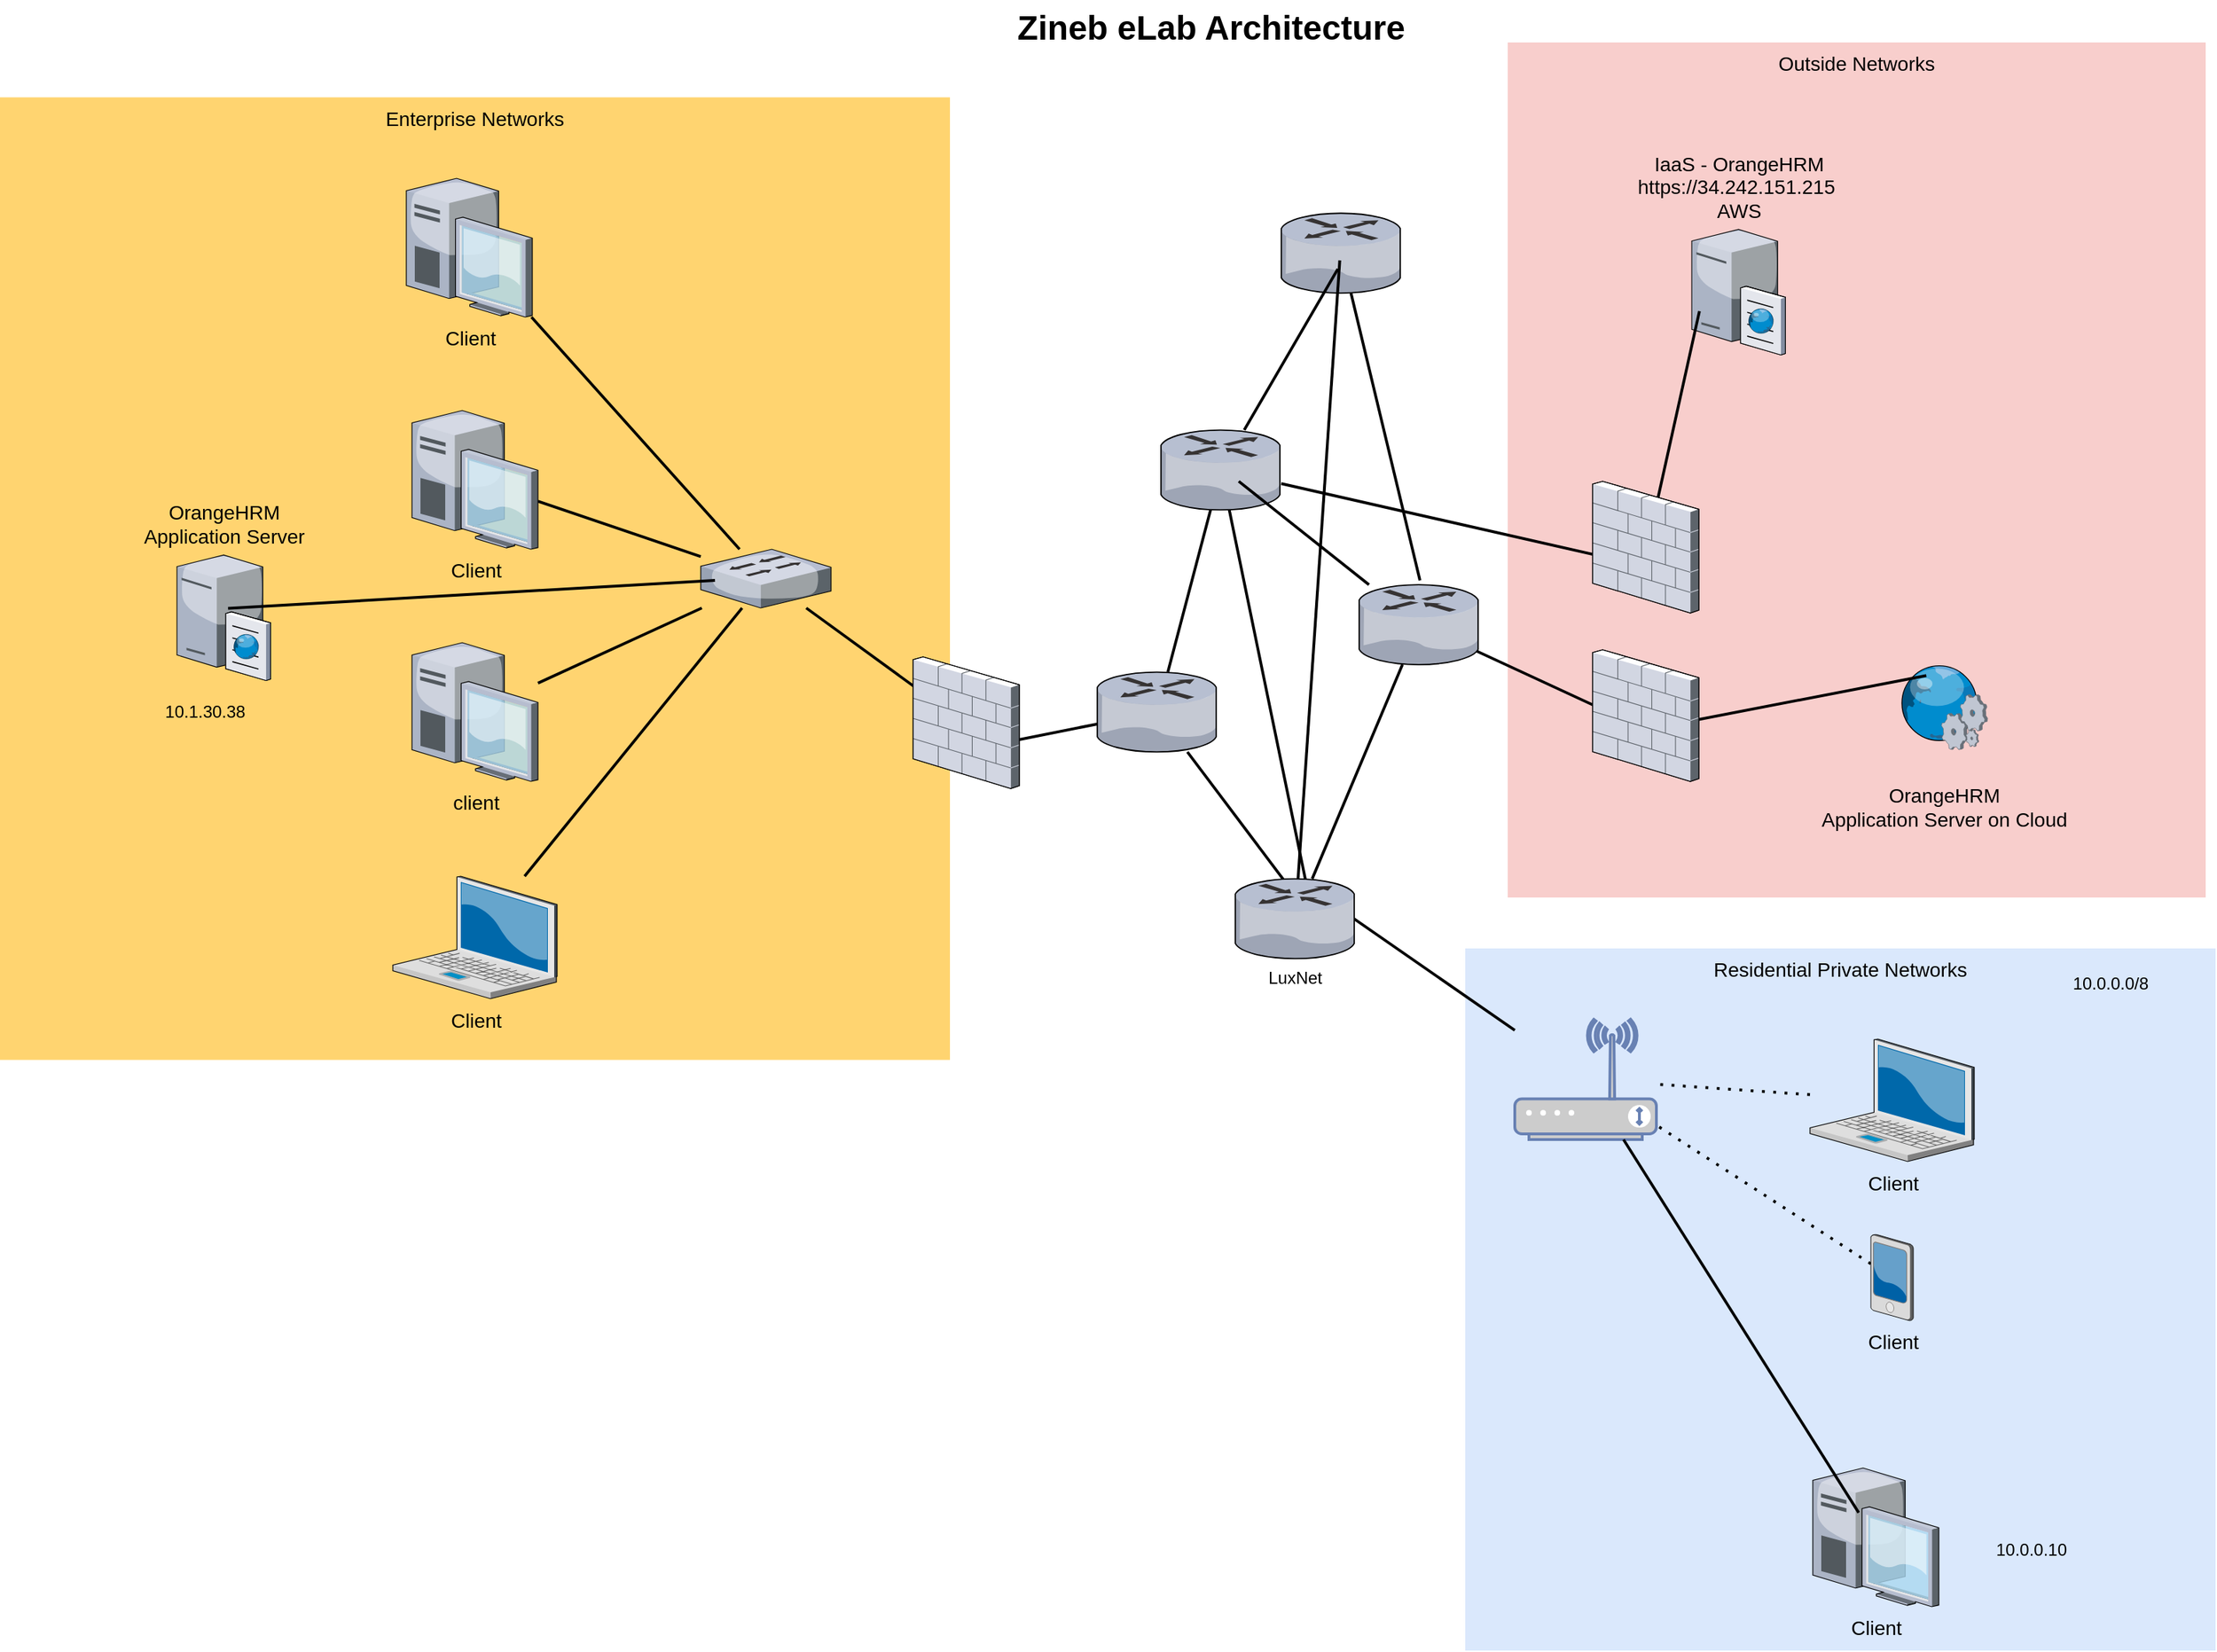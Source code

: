 <mxfile version="27.0.6" pages="2">
  <diagram name="Page-1" id="e3a06f82-3646-2815-327d-82caf3d4e204">
    <mxGraphModel dx="1426" dy="785" grid="1" gridSize="10" guides="1" tooltips="1" connect="1" arrows="1" fold="1" page="1" pageScale="1.5" pageWidth="1169" pageHeight="826" background="none" math="0" shadow="0">
      <root>
        <mxCell id="0" style=";html=1;" />
        <mxCell id="1" style=";html=1;" parent="0" />
        <mxCell id="6a7d8f32e03d9370-61" value="Outside Networks" style="whiteSpace=wrap;html=1;fillColor=#f8cecc;fontSize=14;strokeColor=none;verticalAlign=top;" parent="1" vertex="1">
          <mxGeometry x="1140" y="60" width="493" height="604" as="geometry" />
        </mxCell>
        <mxCell id="1c8GS376BosE7XwJWquw-27" style="edgeStyle=none;rounded=0;html=1;startSize=10;endSize=10;jettySize=auto;orthogonalLoop=1;fontSize=14;endArrow=none;endFill=0;strokeWidth=2;entryX=0.34;entryY=0.545;entryDx=0;entryDy=0;entryPerimeter=0;exitX=0.447;exitY=0.461;exitDx=0;exitDy=0;exitPerimeter=0;" parent="1" source="8HBRmW3oeEry_8KMEBdA-4" target="1c8GS376BosE7XwJWquw-24" edge="1">
          <mxGeometry relative="1" as="geometry">
            <mxPoint x="1000" y="459.5" as="sourcePoint" />
            <mxPoint x="1204" y="448.5" as="targetPoint" />
          </mxGeometry>
        </mxCell>
        <mxCell id="1c8GS376BosE7XwJWquw-16" value="Residential Private Networks" style="whiteSpace=wrap;html=1;fillColor=#dae8fc;fontSize=14;strokeColor=none;verticalAlign=top;" parent="1" vertex="1">
          <mxGeometry x="1110" y="700" width="530" height="496" as="geometry" />
        </mxCell>
        <mxCell id="6a7d8f32e03d9370-57" value="Enterprise Networks" style="whiteSpace=wrap;html=1;fillColor=#FFD470;gradientColor=none;fontSize=14;strokeColor=none;verticalAlign=top;" parent="1" vertex="1">
          <mxGeometry x="75" y="98.75" width="671" height="680" as="geometry" />
        </mxCell>
        <mxCell id="6a7d8f32e03d9370-35" style="edgeStyle=none;rounded=0;html=1;startSize=10;endSize=10;jettySize=auto;orthogonalLoop=1;fontSize=14;endArrow=none;endFill=0;strokeWidth=2;" parent="1" source="6a7d8f32e03d9370-2" target="1c8GS376BosE7XwJWquw-5" edge="1">
          <mxGeometry relative="1" as="geometry">
            <mxPoint x="637" y="693.32" as="targetPoint" />
          </mxGeometry>
        </mxCell>
        <mxCell id="6a7d8f32e03d9370-2" value="Client" style="verticalLabelPosition=bottom;aspect=fixed;html=1;verticalAlign=top;strokeColor=none;shape=mxgraph.citrix.laptop_2;fillColor=#66B2FF;gradientColor=#0066CC;fontSize=14;" parent="1" vertex="1">
          <mxGeometry x="352.5" y="649" width="116" height="86.5" as="geometry" />
        </mxCell>
        <mxCell id="6a7d8f32e03d9370-34" style="edgeStyle=none;rounded=0;html=1;startSize=10;endSize=10;jettySize=auto;orthogonalLoop=1;fontSize=14;endArrow=none;endFill=0;strokeWidth=2;" parent="1" source="6a7d8f32e03d9370-3" target="1c8GS376BosE7XwJWquw-5" edge="1">
          <mxGeometry relative="1" as="geometry">
            <mxPoint x="637" y="529.147" as="targetPoint" />
          </mxGeometry>
        </mxCell>
        <mxCell id="6a7d8f32e03d9370-3" value="client" style="verticalLabelPosition=bottom;aspect=fixed;html=1;verticalAlign=top;strokeColor=none;shape=mxgraph.citrix.desktop;fillColor=#66B2FF;gradientColor=#0066CC;fontSize=14;" parent="1" vertex="1">
          <mxGeometry x="366.0" y="484.0" width="89" height="98" as="geometry" />
        </mxCell>
        <mxCell id="6a7d8f32e03d9370-33" style="edgeStyle=none;rounded=0;html=1;startSize=10;endSize=10;jettySize=auto;orthogonalLoop=1;fontSize=14;endArrow=none;endFill=0;strokeWidth=2;" parent="1" source="6a7d8f32e03d9370-4" target="1c8GS376BosE7XwJWquw-5" edge="1">
          <mxGeometry relative="1" as="geometry">
            <mxPoint x="637" y="365.147" as="targetPoint" />
          </mxGeometry>
        </mxCell>
        <mxCell id="6a7d8f32e03d9370-4" value="Client" style="verticalLabelPosition=bottom;aspect=fixed;html=1;verticalAlign=top;strokeColor=none;shape=mxgraph.citrix.desktop;fillColor=#66B2FF;gradientColor=#0066CC;fontSize=14;" parent="1" vertex="1">
          <mxGeometry x="366.0" y="320.0" width="89" height="98" as="geometry" />
        </mxCell>
        <mxCell id="6a7d8f32e03d9370-32" style="edgeStyle=none;rounded=0;html=1;startSize=10;endSize=10;jettySize=auto;orthogonalLoop=1;fontSize=14;endArrow=none;endFill=0;strokeWidth=2;" parent="1" source="6a7d8f32e03d9370-5" target="1c8GS376BosE7XwJWquw-5" edge="1">
          <mxGeometry relative="1" as="geometry">
            <mxPoint x="637" y="201.137" as="targetPoint" />
          </mxGeometry>
        </mxCell>
        <mxCell id="6a7d8f32e03d9370-5" value="Client" style="verticalLabelPosition=bottom;aspect=fixed;html=1;verticalAlign=top;strokeColor=none;shape=mxgraph.citrix.desktop;fillColor=#66B2FF;gradientColor=#0066CC;fontSize=14;" parent="1" vertex="1">
          <mxGeometry x="362.0" y="156.0" width="89" height="98" as="geometry" />
        </mxCell>
        <mxCell id="6a7d8f32e03d9370-52" style="edgeStyle=none;rounded=0;html=1;startSize=10;endSize=10;jettySize=auto;orthogonalLoop=1;fontSize=14;endArrow=none;endFill=0;strokeWidth=2;entryX=0.654;entryY=0.674;entryDx=0;entryDy=0;entryPerimeter=0;" parent="1" source="6a7d8f32e03d9370-13" target="1c8GS376BosE7XwJWquw-23" edge="1">
          <mxGeometry relative="1" as="geometry">
            <mxPoint x="1175.0" y="544.709" as="targetPoint" />
          </mxGeometry>
        </mxCell>
        <mxCell id="6a7d8f32e03d9370-13" value="" style="verticalLabelPosition=bottom;aspect=fixed;html=1;verticalAlign=top;strokeColor=none;shape=mxgraph.citrix.router;fillColor=#66B2FF;gradientColor=#0066CC;fontSize=14;" parent="1" vertex="1">
          <mxGeometry x="895" y="333.8" width="85" height="56.41" as="geometry" />
        </mxCell>
        <mxCell id="6a7d8f32e03d9370-46" style="edgeStyle=none;rounded=0;html=1;startSize=10;endSize=10;jettySize=auto;orthogonalLoop=1;fontSize=14;endArrow=none;endFill=0;strokeWidth=2;exitX=0.748;exitY=0.669;exitDx=0;exitDy=0;exitPerimeter=0;" parent="1" source="1c8GS376BosE7XwJWquw-4" target="1c8GS376BosE7XwJWquw-25" edge="1">
          <mxGeometry relative="1" as="geometry">
            <mxPoint x="834" y="544.241" as="sourcePoint" />
          </mxGeometry>
        </mxCell>
        <mxCell id="6a7d8f32e03d9370-49" style="edgeStyle=none;rounded=0;html=1;startSize=10;endSize=10;jettySize=auto;orthogonalLoop=1;fontSize=14;endArrow=none;endFill=0;strokeWidth=2;entryX=0.736;entryY=0.238;entryDx=0;entryDy=0;entryPerimeter=0;" parent="1" source="1c8GS376BosE7XwJWquw-20" target="1c8GS376BosE7XwJWquw-28" edge="1">
          <mxGeometry relative="1" as="geometry" />
        </mxCell>
        <mxCell id="6a7d8f32e03d9370-30" value="&lt;br&gt;OrangeHRM&lt;br&gt;Application Server on Cloud" style="verticalLabelPosition=bottom;aspect=fixed;html=1;verticalAlign=top;strokeColor=none;shape=mxgraph.citrix.web_service;fillColor=#66B2FF;gradientColor=#0066CC;fontSize=14;" parent="1" vertex="1">
          <mxGeometry x="1416" y="499.5" width="63" height="60" as="geometry" />
        </mxCell>
        <mxCell id="6a7d8f32e03d9370-62" value="Zineb eLab Architecture" style="text;strokeColor=none;fillColor=none;html=1;fontSize=24;fontStyle=1;verticalAlign=middle;align=center;" parent="1" vertex="1">
          <mxGeometry x="499" y="30" width="861" height="40" as="geometry" />
        </mxCell>
        <mxCell id="1c8GS376BosE7XwJWquw-1" value="IaaS - OrangeHRM&lt;br&gt;https://34.242.151.215&amp;nbsp;&lt;br&gt;AWS" style="verticalLabelPosition=top;aspect=fixed;html=1;verticalAlign=bottom;strokeColor=none;shape=mxgraph.citrix.cache_server;fillColor=#66B2FF;gradientColor=#0066CC;fontSize=14;labelPosition=center;align=center;" parent="1" vertex="1">
          <mxGeometry x="1270" y="190" width="66" height="90.63" as="geometry" />
        </mxCell>
        <mxCell id="1c8GS376BosE7XwJWquw-5" value="" style="verticalLabelPosition=bottom;sketch=0;aspect=fixed;html=1;verticalAlign=top;strokeColor=none;align=center;outlineConnect=0;shape=mxgraph.citrix.switch;" parent="1" vertex="1">
          <mxGeometry x="570" y="418" width="92" height="41.5" as="geometry" />
        </mxCell>
        <mxCell id="1c8GS376BosE7XwJWquw-6" style="edgeStyle=none;rounded=0;html=1;startSize=10;endSize=10;jettySize=auto;orthogonalLoop=1;fontSize=14;endArrow=none;endFill=0;strokeWidth=2;entryX=0.591;entryY=0.567;entryDx=0;entryDy=0;entryPerimeter=0;" parent="1" source="1c8GS376BosE7XwJWquw-5" target="1c8GS376BosE7XwJWquw-4" edge="1">
          <mxGeometry relative="1" as="geometry">
            <mxPoint x="456" y="659" as="sourcePoint" />
            <mxPoint x="609" y="470" as="targetPoint" />
          </mxGeometry>
        </mxCell>
        <mxCell id="1c8GS376BosE7XwJWquw-4" value="" style="verticalLabelPosition=bottom;aspect=fixed;html=1;verticalAlign=top;strokeColor=none;shape=mxgraph.citrix.firewall;fillColor=#66B2FF;gradientColor=#0066CC;fontSize=14;" parent="1" vertex="1">
          <mxGeometry x="720" y="494" width="75" height="93" as="geometry" />
        </mxCell>
        <mxCell id="1c8GS376BosE7XwJWquw-9" style="edgeStyle=none;rounded=0;html=1;startSize=10;endSize=10;jettySize=auto;orthogonalLoop=1;fontSize=14;endArrow=none;endFill=0;strokeWidth=2;exitX=0.482;exitY=0.61;exitDx=0;exitDy=0;exitPerimeter=0;entryX=0.082;entryY=0.66;entryDx=0;entryDy=0;entryPerimeter=0;" parent="1" source="1c8GS376BosE7XwJWquw-23" target="1c8GS376BosE7XwJWquw-1" edge="1">
          <mxGeometry relative="1" as="geometry">
            <mxPoint x="1216" y="328" as="sourcePoint" />
            <mxPoint x="1336" y="182" as="targetPoint" />
          </mxGeometry>
        </mxCell>
        <mxCell id="1c8GS376BosE7XwJWquw-12" style="edgeStyle=none;rounded=0;html=1;startSize=10;endSize=10;jettySize=auto;orthogonalLoop=1;fontSize=14;endArrow=none;endFill=0;strokeWidth=2;exitX=0.733;exitY=0.571;exitDx=0;exitDy=0;exitPerimeter=0;entryX=0.312;entryY=0.129;entryDx=0;entryDy=0;entryPerimeter=0;" parent="1" source="1c8GS376BosE7XwJWquw-24" target="6a7d8f32e03d9370-30" edge="1">
          <mxGeometry relative="1" as="geometry">
            <mxPoint x="1227" y="329" as="sourcePoint" />
            <mxPoint x="1486" y="330" as="targetPoint" />
          </mxGeometry>
        </mxCell>
        <mxCell id="1c8GS376BosE7XwJWquw-13" value="" style="endArrow=none;dashed=1;html=1;dashPattern=1 3;strokeWidth=2;rounded=0;" parent="1" source="1c8GS376BosE7XwJWquw-18" target="1c8GS376BosE7XwJWquw-20" edge="1">
          <mxGeometry width="50" height="50" relative="1" as="geometry">
            <mxPoint x="1250" y="1020" as="sourcePoint" />
            <mxPoint x="1310" y="810" as="targetPoint" />
          </mxGeometry>
        </mxCell>
        <mxCell id="1c8GS376BosE7XwJWquw-17" value="Client" style="verticalLabelPosition=bottom;aspect=fixed;html=1;verticalAlign=top;strokeColor=none;shape=mxgraph.citrix.laptop_2;fillColor=#66B2FF;gradientColor=#0066CC;fontSize=14;" parent="1" vertex="1">
          <mxGeometry x="1353.5" y="764" width="116" height="86.5" as="geometry" />
        </mxCell>
        <mxCell id="1c8GS376BosE7XwJWquw-18" value="Client" style="verticalLabelPosition=bottom;aspect=fixed;html=1;verticalAlign=top;strokeColor=none;shape=mxgraph.citrix.pda;fillColor=#66B2FF;gradientColor=#0066CC;fontSize=14;" parent="1" vertex="1">
          <mxGeometry x="1396.5" y="902" width="30" height="61" as="geometry" />
        </mxCell>
        <mxCell id="1c8GS376BosE7XwJWquw-20" value="" style="fontColor=#0066CC;verticalAlign=top;verticalLabelPosition=bottom;labelPosition=center;align=center;html=1;outlineConnect=0;fillColor=#CCCCCC;strokeColor=#6881B3;gradientColor=none;gradientDirection=north;strokeWidth=2;shape=mxgraph.networks.wireless_modem;" parent="1" vertex="1">
          <mxGeometry x="1145" y="750" width="100" height="85" as="geometry" />
        </mxCell>
        <mxCell id="1c8GS376BosE7XwJWquw-21" value="Client" style="verticalLabelPosition=bottom;aspect=fixed;html=1;verticalAlign=top;strokeColor=none;shape=mxgraph.citrix.desktop;fillColor=#66B2FF;gradientColor=#0066CC;fontSize=14;" parent="1" vertex="1">
          <mxGeometry x="1355.5" y="1067" width="89" height="98" as="geometry" />
        </mxCell>
        <mxCell id="1c8GS376BosE7XwJWquw-23" value="" style="verticalLabelPosition=bottom;aspect=fixed;html=1;verticalAlign=top;strokeColor=none;shape=mxgraph.citrix.firewall;fillColor=#66B2FF;gradientColor=#0066CC;fontSize=14;" parent="1" vertex="1">
          <mxGeometry x="1200" y="370" width="75" height="93" as="geometry" />
        </mxCell>
        <mxCell id="1c8GS376BosE7XwJWquw-24" value="" style="verticalLabelPosition=bottom;aspect=fixed;html=1;verticalAlign=top;strokeColor=none;shape=mxgraph.citrix.firewall;fillColor=#66B2FF;gradientColor=#0066CC;fontSize=14;" parent="1" vertex="1">
          <mxGeometry x="1200" y="489" width="75" height="93" as="geometry" />
        </mxCell>
        <mxCell id="1c8GS376BosE7XwJWquw-25" value="" style="verticalLabelPosition=bottom;aspect=fixed;html=1;verticalAlign=top;strokeColor=none;shape=mxgraph.citrix.router;fillColor=#66B2FF;gradientColor=#0066CC;fontSize=14;" parent="1" vertex="1">
          <mxGeometry x="850" y="504.79" width="85" height="56.41" as="geometry" />
        </mxCell>
        <mxCell id="1c8GS376BosE7XwJWquw-26" style="edgeStyle=none;rounded=0;html=1;startSize=10;endSize=10;jettySize=auto;orthogonalLoop=1;fontSize=14;endArrow=none;endFill=0;strokeWidth=2;" parent="1" source="6a7d8f32e03d9370-13" target="1c8GS376BosE7XwJWquw-25" edge="1">
          <mxGeometry relative="1" as="geometry">
            <mxPoint x="820" y="542" as="sourcePoint" />
            <mxPoint x="1003" y="320" as="targetPoint" />
          </mxGeometry>
        </mxCell>
        <mxCell id="1c8GS376BosE7XwJWquw-29" style="edgeStyle=none;rounded=0;html=1;startSize=10;endSize=10;jettySize=auto;orthogonalLoop=1;fontSize=14;endArrow=none;endFill=0;strokeWidth=2;exitX=0.626;exitY=0.321;exitDx=0;exitDy=0;exitPerimeter=0;" parent="1" source="1c8GS376BosE7XwJWquw-28" target="6a7d8f32e03d9370-13" edge="1">
          <mxGeometry relative="1" as="geometry">
            <mxPoint x="1131" y="602.5" as="sourcePoint" />
            <mxPoint x="990" y="456.5" as="targetPoint" />
          </mxGeometry>
        </mxCell>
        <mxCell id="1c8GS376BosE7XwJWquw-31" style="edgeStyle=none;rounded=0;html=1;startSize=10;endSize=10;jettySize=auto;orthogonalLoop=1;fontSize=14;endArrow=none;endFill=0;strokeWidth=2;exitX=0.515;exitY=0.238;exitDx=0;exitDy=0;exitPerimeter=0;" parent="1" source="1c8GS376BosE7XwJWquw-28" target="1c8GS376BosE7XwJWquw-25" edge="1">
          <mxGeometry relative="1" as="geometry">
            <mxPoint x="1063" y="546" as="sourcePoint" />
            <mxPoint x="922" y="400" as="targetPoint" />
          </mxGeometry>
        </mxCell>
        <mxCell id="1c8GS376BosE7XwJWquw-38" value="" style="endArrow=none;dashed=1;html=1;dashPattern=1 3;strokeWidth=2;rounded=0;" parent="1" source="1c8GS376BosE7XwJWquw-17" target="1c8GS376BosE7XwJWquw-20" edge="1">
          <mxGeometry width="50" height="50" relative="1" as="geometry">
            <mxPoint x="1407" y="933" as="sourcePoint" />
            <mxPoint x="1255" y="835" as="targetPoint" />
          </mxGeometry>
        </mxCell>
        <mxCell id="1c8GS376BosE7XwJWquw-39" style="edgeStyle=none;rounded=0;html=1;startSize=10;endSize=10;jettySize=auto;orthogonalLoop=1;fontSize=14;endArrow=none;endFill=0;strokeWidth=2;exitX=0.364;exitY=0.322;exitDx=0;exitDy=0;exitPerimeter=0;" parent="1" source="1c8GS376BosE7XwJWquw-21" target="1c8GS376BosE7XwJWquw-20" edge="1">
          <mxGeometry relative="1" as="geometry">
            <mxPoint x="1321" y="976" as="sourcePoint" />
            <mxPoint x="1180" y="830" as="targetPoint" />
          </mxGeometry>
        </mxCell>
        <mxCell id="1c8GS376BosE7XwJWquw-28" value="" style="verticalLabelPosition=bottom;aspect=fixed;html=1;verticalAlign=top;strokeColor=none;shape=mxgraph.citrix.router;fillColor=#66B2FF;gradientColor=#0066CC;fontSize=14;" parent="1" vertex="1">
          <mxGeometry x="947.5" y="650.8" width="85" height="56.41" as="geometry" />
        </mxCell>
        <mxCell id="1c8GS376BosE7XwJWquw-42" value="&lt;br&gt;OrangeHRM &lt;br&gt;Application Server" style="verticalLabelPosition=top;aspect=fixed;html=1;verticalAlign=bottom;strokeColor=none;shape=mxgraph.citrix.cache_server;fillColor=#66B2FF;gradientColor=#0066CC;fontSize=14;labelPosition=center;align=center;" parent="1" vertex="1">
          <mxGeometry x="200" y="420" width="66" height="90.63" as="geometry" />
        </mxCell>
        <mxCell id="1c8GS376BosE7XwJWquw-44" style="edgeStyle=none;rounded=0;html=1;startSize=10;endSize=10;jettySize=auto;orthogonalLoop=1;fontSize=14;endArrow=none;endFill=0;strokeWidth=2;exitX=0.547;exitY=0.438;exitDx=0;exitDy=0;exitPerimeter=0;entryX=0.109;entryY=0.53;entryDx=0;entryDy=0;entryPerimeter=0;" parent="1" source="1c8GS376BosE7XwJWquw-42" target="1c8GS376BosE7XwJWquw-5" edge="1">
          <mxGeometry relative="1" as="geometry">
            <mxPoint x="465" y="394" as="sourcePoint" />
            <mxPoint x="580" y="433" as="targetPoint" />
          </mxGeometry>
        </mxCell>
        <mxCell id="8HBRmW3oeEry_8KMEBdA-1" value="LuxNet" style="text;html=1;align=center;verticalAlign=middle;whiteSpace=wrap;rounded=0;" parent="1" vertex="1">
          <mxGeometry x="960" y="705.5" width="60" height="30" as="geometry" />
        </mxCell>
        <mxCell id="8HBRmW3oeEry_8KMEBdA-3" value="" style="verticalLabelPosition=bottom;aspect=fixed;html=1;verticalAlign=top;strokeColor=none;shape=mxgraph.citrix.router;fillColor=#66B2FF;gradientColor=#0066CC;fontSize=14;" parent="1" vertex="1">
          <mxGeometry x="980" y="180.63" width="85" height="56.41" as="geometry" />
        </mxCell>
        <mxCell id="8HBRmW3oeEry_8KMEBdA-4" value="" style="verticalLabelPosition=bottom;aspect=fixed;html=1;verticalAlign=top;strokeColor=none;shape=mxgraph.citrix.router;fillColor=#66B2FF;gradientColor=#0066CC;fontSize=14;" parent="1" vertex="1">
          <mxGeometry x="1035" y="443.09" width="85" height="56.41" as="geometry" />
        </mxCell>
        <mxCell id="8HBRmW3oeEry_8KMEBdA-6" style="edgeStyle=none;rounded=0;html=1;startSize=10;endSize=10;jettySize=auto;orthogonalLoop=1;fontSize=14;endArrow=none;endFill=0;strokeWidth=2;" parent="1" target="8HBRmW3oeEry_8KMEBdA-4" edge="1">
          <mxGeometry relative="1" as="geometry">
            <mxPoint x="1212" y="431" as="targetPoint" />
            <mxPoint x="950" y="370" as="sourcePoint" />
          </mxGeometry>
        </mxCell>
        <mxCell id="8HBRmW3oeEry_8KMEBdA-7" style="edgeStyle=none;rounded=0;html=1;startSize=10;endSize=10;jettySize=auto;orthogonalLoop=1;fontSize=14;endArrow=none;endFill=0;strokeWidth=2;" parent="1" source="8HBRmW3oeEry_8KMEBdA-3" edge="1">
          <mxGeometry relative="1" as="geometry">
            <mxPoint x="1078" y="440" as="targetPoint" />
            <mxPoint x="1000" y="392" as="sourcePoint" />
          </mxGeometry>
        </mxCell>
        <mxCell id="8HBRmW3oeEry_8KMEBdA-8" style="edgeStyle=none;rounded=0;html=1;startSize=10;endSize=10;jettySize=auto;orthogonalLoop=1;fontSize=14;endArrow=none;endFill=0;strokeWidth=2;" parent="1" target="6a7d8f32e03d9370-13" edge="1">
          <mxGeometry relative="1" as="geometry">
            <mxPoint x="1078" y="451" as="targetPoint" />
            <mxPoint x="1020" y="220" as="sourcePoint" />
          </mxGeometry>
        </mxCell>
        <mxCell id="8HBRmW3oeEry_8KMEBdA-9" style="edgeStyle=none;rounded=0;html=1;startSize=10;endSize=10;jettySize=auto;orthogonalLoop=1;fontSize=14;endArrow=none;endFill=0;strokeWidth=2;" parent="1" target="1c8GS376BosE7XwJWquw-28" edge="1">
          <mxGeometry relative="1" as="geometry">
            <mxPoint x="1035" y="420.0" as="targetPoint" />
            <mxPoint x="1021.366" y="213.95" as="sourcePoint" />
          </mxGeometry>
        </mxCell>
        <mxCell id="8HBRmW3oeEry_8KMEBdA-10" style="edgeStyle=none;rounded=0;html=1;startSize=10;endSize=10;jettySize=auto;orthogonalLoop=1;fontSize=14;endArrow=none;endFill=0;strokeWidth=2;" parent="1" source="8HBRmW3oeEry_8KMEBdA-4" target="1c8GS376BosE7XwJWquw-28" edge="1">
          <mxGeometry relative="1" as="geometry">
            <mxPoint x="1110" y="691" as="targetPoint" />
            <mxPoint x="1052" y="460" as="sourcePoint" />
          </mxGeometry>
        </mxCell>
        <mxCell id="8HBRmW3oeEry_8KMEBdA-13" value="10.1.30.38" style="text;html=1;align=center;verticalAlign=middle;whiteSpace=wrap;rounded=0;" parent="1" vertex="1">
          <mxGeometry x="190" y="517.99" width="60" height="30" as="geometry" />
        </mxCell>
        <mxCell id="8HBRmW3oeEry_8KMEBdA-14" value="10.0.0.0/8" style="text;html=1;align=center;verticalAlign=middle;whiteSpace=wrap;rounded=0;" parent="1" vertex="1">
          <mxGeometry x="1536.25" y="710" width="60" height="30" as="geometry" />
        </mxCell>
        <mxCell id="8HBRmW3oeEry_8KMEBdA-15" value="10.0.0.10" style="text;html=1;align=center;verticalAlign=middle;whiteSpace=wrap;rounded=0;" parent="1" vertex="1">
          <mxGeometry x="1480" y="1110" width="60" height="30" as="geometry" />
        </mxCell>
      </root>
    </mxGraphModel>
  </diagram>
  <diagram id="7Zdg5XOAvt3qt6NcCtvr" name="Page-2">
    <mxGraphModel dx="1418" dy="786" grid="1" gridSize="10" guides="1" tooltips="1" connect="1" arrows="1" fold="1" page="1" pageScale="1" pageWidth="827" pageHeight="1169" math="0" shadow="0">
      <root>
        <mxCell id="0" />
        <mxCell id="1" parent="0" />
        <mxCell id="WBae-NqPy4r9RPlT_UIk-1" value="Version Actuelle" style="text;html=1;align=center;verticalAlign=middle;whiteSpace=wrap;rounded=0;" parent="1" vertex="1">
          <mxGeometry x="130" y="30" width="60" height="30" as="geometry" />
        </mxCell>
        <mxCell id="WBae-NqPy4r9RPlT_UIk-3" value="&lt;br&gt;&lt;table style=&quot;forced-color-adjust: none; font-style: normal; font-variant-ligatures: normal; font-variant-caps: normal; font-weight: 400; orphans: 2; text-transform: none; widows: 2; word-spacing: 0px; -webkit-text-stroke-width: 0px; white-space: normal; text-decoration-thickness: initial; text-decoration-style: initial; text-decoration-color: initial; box-sizing: inherit; border-spacing: 0px; border-style: solid; border-width: 0px; border-color: rgb(203, 212, 216); border-radius: 0px; background-color: rgb(255, 255, 255); color: rgb(102, 102, 102); margin: 0px; max-width: 100%; width: 500px; box-shadow: none; font-family: Metropolis, &amp;quot;Avenir Next&amp;quot;, &amp;quot;Helvetica Neue&amp;quot;, Arial, sans-serif; font-size: 14px; letter-spacing: -0.1px; text-align: start;&quot; class=&quot;table table-compact table-noborder ng-star-inserted&quot;&gt;&lt;tbody style=&quot;forced-color-adjust: none;&quot;&gt;&lt;tr style=&quot;forced-color-adjust: none; box-sizing: inherit;&quot;&gt;&lt;td style=&quot;forced-color-adjust: none; box-sizing: inherit; color: rgb(27, 43, 50); border-top: 0px none; font-size: 13px; line-height: 20px; font-weight: 600; padding: 4px 16px 4px 0px; vertical-align: top; letter-spacing: -0.1px; margin-top: 1.2rem; margin-bottom: 0px; border-right: 0px none; width: 6rem; border-radius: 0px !important;&quot; class=&quot;left left-width p4&quot;&gt;CPU&lt;/td&gt;&lt;td style=&quot;forced-color-adjust: none; box-sizing: inherit; border-top: 0px none; line-height: 16px; padding: 4px 16px; vertical-align: top; border-radius: 0px !important;&quot; data-test-id=&quot;cpuUtilizationValues&quot; class=&quot;left&quot;&gt;2 CPU(s),&amp;nbsp;&lt;/td&gt;&lt;/tr&gt;&lt;tr style=&quot;forced-color-adjust: none; box-sizing: inherit;&quot;&gt;&lt;td style=&quot;forced-color-adjust: none; box-sizing: inherit; color: rgb(27, 43, 50); border-top: 0px none; font-size: 13px; line-height: 20px; font-weight: 600; padding: 4px 16px 4px 0px; vertical-align: top; letter-spacing: -0.1px; margin-top: 1.2rem; margin-bottom: 0px; border-right: 0px none; width: 6rem; border-radius: 0px !important;&quot; class=&quot;left left-width p4&quot;&gt;Memory&lt;/td&gt;&lt;td style=&quot;forced-color-adjust: none; box-sizing: inherit; border-top: 0px none; line-height: 16px; padding: 4px 16px; vertical-align: top; border-radius: 0px !important;&quot; data-test-id=&quot;memoryUtilizationValues&quot; class=&quot;left&quot;&gt;2 GB,active&lt;/td&gt;&lt;/tr&gt;&lt;tr style=&quot;forced-color-adjust: none; box-sizing: inherit;&quot; class=&quot;ng-star-inserted&quot;&gt;&lt;td style=&quot;forced-color-adjust: none; box-sizing: inherit; color: rgb(27, 43, 50); border-top: 0px none; font-size: 13px; line-height: 20px; font-weight: 600; padding: 4px 16px 4px 0px; vertical-align: top; letter-spacing: -0.1px; margin-top: 1.2rem; margin-bottom: 0px; border-right: 0px none; width: 6rem; border-radius: 0px !important;&quot; class=&quot;left left-width p4&quot;&gt;Hard disk 1&lt;/td&gt;&lt;td style=&quot;forced-color-adjust: none; box-sizing: inherit; border-top: 0px none; line-height: 16px; padding: 4px 16px; vertical-align: top; border-radius: 0px !important;&quot; class=&quot;left&quot;&gt;&lt;div style=&quot;forced-color-adjust: none; box-sizing: inherit;&quot;&gt;&lt;span style=&quot;forced-color-adjust: none; box-sizing: inherit;&quot; class=&quot;ng-star-inserted&quot;&gt;50 GB&amp;nbsp;&lt;br&gt;&lt;br&gt;&lt;span style=&quot;color: rgb(84, 91, 100); font-family: &amp;quot;Amazon Ember&amp;quot;, &amp;quot;Helvetica Neue&amp;quot;, Roboto, Arial, sans-serif; letter-spacing: normal;&quot;&gt;&amp;nbsp;&lt;/span&gt;&lt;span style=&quot;color: rgb(84, 91, 100); font-family: &amp;quot;Amazon Ember&amp;quot;, &amp;quot;Helvetica Neue&amp;quot;, Roboto, Arial, sans-serif; letter-spacing: normal;&quot;&gt;10.63&lt;/span&gt;&lt;span style=&quot;color: rgb(84, 91, 100); font-family: &amp;quot;Amazon Ember&amp;quot;, &amp;quot;Helvetica Neue&amp;quot;, Roboto, Arial, sans-serif; letter-spacing: normal;&quot;&gt;&amp;nbsp;&lt;/span&gt;&lt;span style=&quot;color: rgb(84, 91, 100); font-family: &amp;quot;Amazon Ember&amp;quot;, &amp;quot;Helvetica Neue&amp;quot;, Roboto, Arial, sans-serif; letter-spacing: normal;&quot;&gt;USD&lt;/span&gt;&lt;/span&gt;&lt;/div&gt;&lt;/td&gt;&lt;/tr&gt;&lt;/tbody&gt;&lt;/table&gt;&lt;div&gt;&lt;br&gt;&lt;/div&gt;" style="text;whiteSpace=wrap;html=1;" parent="1" vertex="1">
          <mxGeometry x="150" y="90" width="300" height="110" as="geometry" />
        </mxCell>
        <mxCell id="WBae-NqPy4r9RPlT_UIk-4" value="IAAS Cloud" style="text;html=1;align=center;verticalAlign=middle;whiteSpace=wrap;rounded=0;" parent="1" vertex="1">
          <mxGeometry x="120" y="610" width="60" height="30" as="geometry" />
        </mxCell>
        <mxCell id="WBae-NqPy4r9RPlT_UIk-5" value="&lt;br&gt;&lt;table style=&quot;forced-color-adjust: none; font-style: normal; font-variant-ligatures: normal; font-variant-caps: normal; font-weight: 400; orphans: 2; text-transform: none; widows: 2; word-spacing: 0px; -webkit-text-stroke-width: 0px; white-space: normal; text-decoration-thickness: initial; text-decoration-style: initial; text-decoration-color: initial; box-sizing: inherit; border-spacing: 0px; border-style: solid; border-width: 0px; border-color: rgb(203, 212, 216); border-radius: 0px; background-color: rgb(255, 255, 255); color: rgb(102, 102, 102); margin: 0px; max-width: 100%; width: 500px; box-shadow: none; font-family: Metropolis, &amp;quot;Avenir Next&amp;quot;, &amp;quot;Helvetica Neue&amp;quot;, Arial, sans-serif; font-size: 14px; letter-spacing: -0.1px; text-align: start;&quot; class=&quot;table table-compact table-noborder ng-star-inserted&quot;&gt;&lt;tbody style=&quot;forced-color-adjust: none;&quot;&gt;&lt;tr style=&quot;forced-color-adjust: none; box-sizing: inherit;&quot;&gt;&lt;td style=&quot;forced-color-adjust: none; box-sizing: inherit; color: rgb(27, 43, 50); border-top: 0px none; font-size: 13px; line-height: 20px; font-weight: 600; padding: 4px 16px 4px 0px; vertical-align: top; letter-spacing: -0.1px; margin-top: 1.2rem; margin-bottom: 0px; border-right: 0px none; width: 6rem; border-radius: 0px !important;&quot; class=&quot;left left-width p4&quot;&gt;CPU&lt;/td&gt;&lt;td style=&quot;forced-color-adjust: none; box-sizing: inherit; border-top: 0px none; line-height: 16px; padding: 4px 16px; vertical-align: top; border-radius: 0px !important;&quot; data-test-id=&quot;cpuUtilizationValues&quot; class=&quot;left&quot;&gt;4 CPU(s), 25 MHz used&lt;/td&gt;&lt;/tr&gt;&lt;tr style=&quot;forced-color-adjust: none; box-sizing: inherit;&quot;&gt;&lt;td style=&quot;forced-color-adjust: none; box-sizing: inherit; color: rgb(27, 43, 50); border-top: 0px none; font-size: 13px; line-height: 20px; font-weight: 600; padding: 4px 16px 4px 0px; vertical-align: top; letter-spacing: -0.1px; margin-top: 1.2rem; margin-bottom: 0px; border-right: 0px none; width: 6rem; border-radius: 0px !important;&quot; class=&quot;left left-width p4&quot;&gt;Memory&lt;/td&gt;&lt;td style=&quot;forced-color-adjust: none; box-sizing: inherit; border-top: 0px none; line-height: 16px; padding: 4px 16px; vertical-align: top; border-radius: 0px !important;&quot; data-test-id=&quot;memoryUtilizationValues&quot; class=&quot;left&quot;&gt;6 GB, 0 GB memory active&lt;/td&gt;&lt;/tr&gt;&lt;tr style=&quot;forced-color-adjust: none; box-sizing: inherit;&quot; class=&quot;ng-star-inserted&quot;&gt;&lt;td style=&quot;forced-color-adjust: none; box-sizing: inherit; color: rgb(27, 43, 50); border-top: 0px none; font-size: 13px; line-height: 20px; font-weight: 600; padding: 4px 16px 4px 0px; vertical-align: top; letter-spacing: -0.1px; margin-top: 1.2rem; margin-bottom: 0px; border-right: 0px none; width: 6rem; border-radius: 0px !important;&quot; class=&quot;left left-width p4&quot;&gt;Hard disk 1&lt;/td&gt;&lt;td style=&quot;forced-color-adjust: none; box-sizing: inherit; border-top: 0px none; line-height: 16px; padding: 4px 16px; vertical-align: top; border-radius: 0px !important;&quot; class=&quot;left&quot;&gt;&lt;div style=&quot;forced-color-adjust: none; box-sizing: inherit;&quot;&gt;&lt;span style=&quot;forced-color-adjust: none; box-sizing: inherit;&quot; class=&quot;ng-star-inserted&quot;&gt;25 GB | Thin Provision&amp;nbsp;&lt;br&gt;&lt;span style=&quot;color: rgb(84, 91, 100); font-family: &amp;quot;Amazon Ember&amp;quot;, &amp;quot;Helvetica Neue&amp;quot;, Roboto, Arial, sans-serif; letter-spacing: normal;&quot;&gt;&amp;nbsp;&lt;/span&gt;&lt;/span&gt;&lt;/div&gt;&lt;div style=&quot;forced-color-adjust: none; box-sizing: inherit;&quot;&gt;&lt;span style=&quot;forced-color-adjust: none; box-sizing: inherit;&quot; class=&quot;ng-star-inserted&quot;&gt;&lt;span style=&quot;color: rgb(84, 91, 100); font-family: &amp;quot;Amazon Ember&amp;quot;, &amp;quot;Helvetica Neue&amp;quot;, Roboto, Arial, sans-serif; letter-spacing: normal;&quot;&gt;68.44&lt;/span&gt;&lt;span style=&quot;color: rgb(84, 91, 100); font-family: &amp;quot;Amazon Ember&amp;quot;, &amp;quot;Helvetica Neue&amp;quot;, Roboto, Arial, sans-serif; letter-spacing: normal;&quot;&gt;&amp;nbsp;&lt;/span&gt;&lt;span style=&quot;color: rgb(84, 91, 100); font-family: &amp;quot;Amazon Ember&amp;quot;, &amp;quot;Helvetica Neue&amp;quot;, Roboto, Arial, sans-serif; letter-spacing: normal;&quot;&gt;USD&lt;/span&gt;&lt;/span&gt;&lt;/div&gt;&lt;/td&gt;&lt;/tr&gt;&lt;/tbody&gt;&lt;/table&gt;&lt;div&gt;&lt;br&gt;&lt;/div&gt;" style="text;whiteSpace=wrap;html=1;" parent="1" vertex="1">
          <mxGeometry x="520" y="90" width="300" height="110" as="geometry" />
        </mxCell>
        <mxCell id="WBae-NqPy4r9RPlT_UIk-6" value="Version Recommandée&lt;div&gt;&lt;br&gt;&lt;/div&gt;" style="text;html=1;align=center;verticalAlign=middle;whiteSpace=wrap;rounded=0;" parent="1" vertex="1">
          <mxGeometry x="550" y="30" width="60" height="30" as="geometry" />
        </mxCell>
        <mxCell id="WBae-NqPy4r9RPlT_UIk-7" value="&lt;div&gt;Réellment utilisé&lt;/div&gt;" style="text;html=1;align=center;verticalAlign=middle;whiteSpace=wrap;rounded=0;" parent="1" vertex="1">
          <mxGeometry x="920" y="20" width="60" height="30" as="geometry" />
        </mxCell>
        <mxCell id="WBae-NqPy4r9RPlT_UIk-8" value="&lt;br&gt;&lt;table style=&quot;forced-color-adjust: none; font-style: normal; font-variant-ligatures: normal; font-variant-caps: normal; font-weight: 400; orphans: 2; text-transform: none; widows: 2; word-spacing: 0px; -webkit-text-stroke-width: 0px; white-space: normal; text-decoration-thickness: initial; text-decoration-style: initial; text-decoration-color: initial; box-sizing: inherit; border-spacing: 0px; border-style: solid; border-width: 0px; border-color: rgb(203, 212, 216); border-radius: 0px; background-color: rgb(255, 255, 255); color: rgb(102, 102, 102); margin: 0px; max-width: 100%; width: 500px; box-shadow: none; font-family: Metropolis, &amp;quot;Avenir Next&amp;quot;, &amp;quot;Helvetica Neue&amp;quot;, Arial, sans-serif; font-size: 14px; letter-spacing: -0.1px; text-align: start;&quot; class=&quot;table table-compact table-noborder ng-star-inserted&quot;&gt;&lt;tbody style=&quot;forced-color-adjust: none;&quot;&gt;&lt;tr style=&quot;forced-color-adjust: none; box-sizing: inherit;&quot;&gt;&lt;td style=&quot;forced-color-adjust: none; box-sizing: inherit; color: rgb(27, 43, 50); border-top: 0px none; font-size: 13px; line-height: 20px; font-weight: 600; padding: 4px 16px 4px 0px; vertical-align: top; letter-spacing: -0.1px; margin-top: 1.2rem; margin-bottom: 0px; border-right: 0px none; width: 6rem; border-radius: 0px !important;&quot; class=&quot;left left-width p4&quot;&gt;CPU&lt;/td&gt;&lt;td style=&quot;forced-color-adjust: none; box-sizing: inherit; border-top: 0px none; line-height: 16px; padding: 4px 16px; vertical-align: top; border-radius: 0px !important;&quot; data-test-id=&quot;cpuUtilizationValues&quot; class=&quot;left&quot;&gt;1 CPU(s), 10% used&lt;/td&gt;&lt;/tr&gt;&lt;tr style=&quot;forced-color-adjust: none; box-sizing: inherit;&quot;&gt;&lt;td style=&quot;forced-color-adjust: none; box-sizing: inherit; color: rgb(27, 43, 50); border-top: 0px none; font-size: 13px; line-height: 20px; font-weight: 600; padding: 4px 16px 4px 0px; vertical-align: top; letter-spacing: -0.1px; margin-top: 1.2rem; margin-bottom: 0px; border-right: 0px none; width: 6rem; border-radius: 0px !important;&quot; class=&quot;left left-width p4&quot;&gt;Memory&lt;/td&gt;&lt;td style=&quot;forced-color-adjust: none; box-sizing: inherit; border-top: 0px none; line-height: 16px; padding: 4px 16px; vertical-align: top; border-radius: 0px !important;&quot; data-test-id=&quot;memoryUtilizationValues&quot; class=&quot;left&quot;&gt;500 MB&lt;/td&gt;&lt;/tr&gt;&lt;tr style=&quot;forced-color-adjust: none; box-sizing: inherit;&quot; class=&quot;ng-star-inserted&quot;&gt;&lt;td style=&quot;forced-color-adjust: none; box-sizing: inherit; color: rgb(27, 43, 50); border-top: 0px none; font-size: 13px; line-height: 20px; font-weight: 600; padding: 4px 16px 4px 0px; vertical-align: top; letter-spacing: -0.1px; margin-top: 1.2rem; margin-bottom: 0px; border-right: 0px none; width: 6rem; border-radius: 0px !important;&quot; class=&quot;left left-width p4&quot;&gt;Hard disk 1&lt;/td&gt;&lt;td style=&quot;forced-color-adjust: none; box-sizing: inherit; border-top: 0px none; line-height: 16px; padding: 4px 16px; vertical-align: top; border-radius: 0px !important;&quot; class=&quot;left&quot;&gt;&lt;div style=&quot;forced-color-adjust: none; box-sizing: inherit;&quot;&gt;&lt;span style=&quot;forced-color-adjust: none; box-sizing: inherit;&quot; class=&quot;ng-star-inserted&quot;&gt;25 GB | 10 % used&lt;br&gt;&lt;br&gt;&lt;/span&gt;&lt;/div&gt;&lt;div style=&quot;forced-color-adjust: none; box-sizing: inherit;&quot;&gt;&lt;span style=&quot;forced-color-adjust: none; box-sizing: inherit;&quot; class=&quot;ng-star-inserted&quot;&gt;&lt;span style=&quot;color: rgb(84, 91, 100); font-family: &amp;quot;Amazon Ember&amp;quot;, &amp;quot;Helvetica Neue&amp;quot;, Roboto, Arial, sans-serif; letter-spacing: normal;&quot;&gt;&amp;nbsp;&lt;/span&gt;&lt;span style=&quot;color: rgb(84, 91, 100); font-family: &amp;quot;Amazon Ember&amp;quot;, &amp;quot;Helvetica Neue&amp;quot;, Roboto, Arial, sans-serif; letter-spacing: normal;&quot;&gt;4.42&lt;/span&gt;&lt;span style=&quot;color: rgb(84, 91, 100); font-family: &amp;quot;Amazon Ember&amp;quot;, &amp;quot;Helvetica Neue&amp;quot;, Roboto, Arial, sans-serif; letter-spacing: normal;&quot;&gt;&amp;nbsp;&lt;/span&gt;&lt;span style=&quot;color: rgb(84, 91, 100); font-family: &amp;quot;Amazon Ember&amp;quot;, &amp;quot;Helvetica Neue&amp;quot;, Roboto, Arial, sans-serif; letter-spacing: normal;&quot;&gt;USD&lt;/span&gt;&lt;/span&gt;&lt;/div&gt;&lt;/td&gt;&lt;/tr&gt;&lt;/tbody&gt;&lt;/table&gt;" style="text;whiteSpace=wrap;html=1;" parent="1" vertex="1">
          <mxGeometry x="880" y="90" width="300" height="110" as="geometry" />
        </mxCell>
        <mxCell id="G-qUREEM6Qe4NxYLqhAB-1" value="&lt;div&gt;&lt;span style=&quot;background-color: rgb(245, 245, 245); color: rgb(1, 1, 1);&quot;&gt;&lt;br&gt;&lt;font face=&quot;RobotoLocal&quot; color=&quot;#010101&quot;&gt;&lt;span style=&quot;font-size: 23px;&quot;&gt;Instance EC2: Operating system - Debian Linux 12 - Gratuit (Services payant)&lt;/span&gt;&lt;/font&gt;&lt;/span&gt;&lt;/div&gt;&lt;div&gt;&lt;span style=&quot;background-color: rgb(245, 245, 245); font-size: 23px; font-family: RobotoLocal; color: rgb(1, 1, 1);&quot;&gt;Apache Webserver -&amp;nbsp;&lt;/span&gt;&lt;span style=&quot;color: rgb(1, 1, 1); font-family: RobotoLocal; font-size: 14px; background-color: rgb(245, 245, 245);&quot;&gt;Apache version 2.4.62&lt;/span&gt;&lt;/div&gt;&lt;div&gt;&lt;span style=&quot;box-sizing: border-box; scrollbar-width: thin; font-size: 23px; display: inline-block; color: rgb(1, 1, 1); font-family: RobotoLocal; background-color: rgb(245, 245, 245); scrollbar-color: rgba(165, 165, 165, 0.333) rgba(132, 132, 132, 0.133);&quot; data-main_title=&quot;&quot;&gt;MariaDB Database Server -&amp;nbsp;&amp;nbsp;&lt;/span&gt;&lt;span style=&quot;color: rgb(1, 1, 1); font-family: RobotoLocal; font-size: 14px; background-color: rgb(245, 245, 245);&quot;&gt;MySQL version 10.11.3-MariaDB&lt;/span&gt;&lt;span style=&quot;color: rgb(1, 1, 1); font-family: RobotoLocal; font-size: 14px; background-color: rgb(245, 245, 245);&quot;&gt;&lt;/span&gt;&lt;/div&gt;&lt;div&gt;&lt;span style=&quot;font-family: RobotoLocal; font-size: 14px; background-color: rgb(245, 245, 245);&quot;&gt;&lt;font style=&quot;color: rgb(255, 153, 51);&quot;&gt;&lt;span style=&quot;box-sizing: border-box; scrollbar-width: thin; font-size: 23px; display: inline-block; scrollbar-color: rgba(165, 165, 165, 0.333) rgba(132, 132, 132, 0.133);&quot; data-main_title=&quot;&quot;&gt;Postfix Mail Server -&amp;nbsp;&lt;/span&gt;Postfix version 3.7.6&lt;br&gt;&lt;span style=&quot;box-sizing: border-box; scrollbar-width: thin; scrollbar-color: rgba(165, 165, 165, 0.867) rgba(132, 132, 132, 0.133); font-size: 23px; display: inline-block;&quot; data-main_title=&quot;&quot;&gt;SSH Server -&amp;nbsp;&lt;/span&gt;OpenSSH_9.2&lt;/font&gt;&lt;/span&gt;&lt;/div&gt;" style="text;html=1;align=center;verticalAlign=middle;resizable=0;points=[];autosize=1;strokeColor=none;fillColor=none;" parent="1" vertex="1">
          <mxGeometry x="405" y="305" width="750" height="170" as="geometry" />
        </mxCell>
        <mxCell id="j2I_GLVTiyNyHc5W9Z5e-1" value="IaaS: 4.42 USD + 0 Installation&amp;nbsp; + Le temps de config + Maintenance&lt;br&gt;PaaS:63.78 USD" style="text;whiteSpace=wrap;html=1;" parent="1" vertex="1">
          <mxGeometry x="120" y="475" width="400" height="40" as="geometry" />
        </mxCell>
      </root>
    </mxGraphModel>
  </diagram>
</mxfile>
